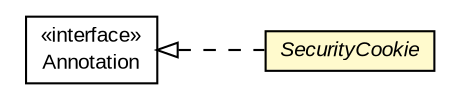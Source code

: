 #!/usr/local/bin/dot
#
# Class diagram 
# Generated by UMLGraph version R5_6-24-gf6e263 (http://www.umlgraph.org/)
#

digraph G {
	edge [fontname="arial",fontsize=10,labelfontname="arial",labelfontsize=10];
	node [fontname="arial",fontsize=10,shape=plaintext];
	nodesep=0.25;
	ranksep=0.5;
	rankdir=LR;
	// com.gwtplatform.dispatch.shared.SecurityCookie
	c479097 [label=<<table title="com.gwtplatform.dispatch.shared.SecurityCookie" border="0" cellborder="1" cellspacing="0" cellpadding="2" port="p" bgcolor="lemonChiffon" href="./SecurityCookie.html">
		<tr><td><table border="0" cellspacing="0" cellpadding="1">
<tr><td align="center" balign="center"><font face="arial italic"> SecurityCookie </font></td></tr>
		</table></td></tr>
		</table>>, URL="./SecurityCookie.html", fontname="arial", fontcolor="black", fontsize=10.0];
	//com.gwtplatform.dispatch.shared.SecurityCookie implements java.lang.annotation.Annotation
	c479792:p -> c479097:p [dir=back,arrowtail=empty,style=dashed];
	// java.lang.annotation.Annotation
	c479792 [label=<<table title="java.lang.annotation.Annotation" border="0" cellborder="1" cellspacing="0" cellpadding="2" port="p" href="http://download.oracle.com/javase/6/docs/api/java/lang/annotation/Annotation.html">
		<tr><td><table border="0" cellspacing="0" cellpadding="1">
<tr><td align="center" balign="center"> &#171;interface&#187; </td></tr>
<tr><td align="center" balign="center"> Annotation </td></tr>
		</table></td></tr>
		</table>>, URL="http://download.oracle.com/javase/6/docs/api/java/lang/annotation/Annotation.html", fontname="arial", fontcolor="black", fontsize=10.0];
}


